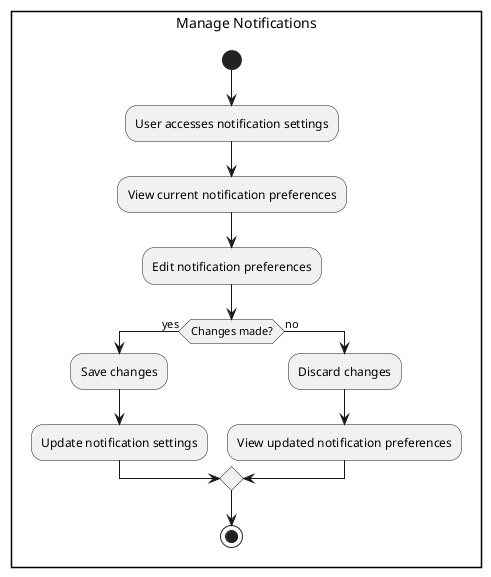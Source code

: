 @startuml Manage Notifications

rectangle "Manage Notifications" {
    start
    :User accesses notification settings;
    :View current notification preferences;
    :Edit notification preferences;
    if (Changes made?) then (yes)
    :Save changes;
    :Update notification settings;
    else (no)
    :Discard changes;
    :View updated notification preferences;
    endif
    stop

}


@enduml
